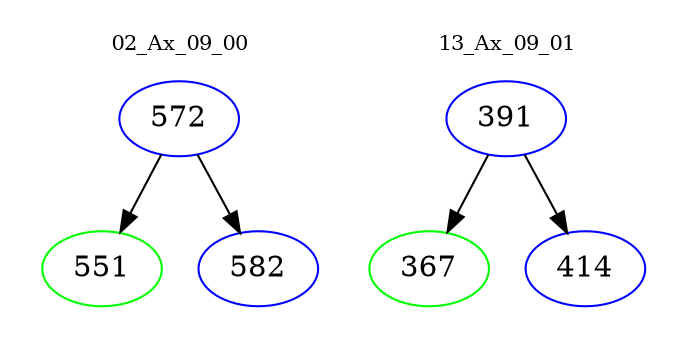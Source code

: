 digraph{
subgraph cluster_0 {
color = white
label = "02_Ax_09_00";
fontsize=10;
T0_572 [label="572", color="blue"]
T0_572 -> T0_551 [color="black"]
T0_551 [label="551", color="green"]
T0_572 -> T0_582 [color="black"]
T0_582 [label="582", color="blue"]
}
subgraph cluster_1 {
color = white
label = "13_Ax_09_01";
fontsize=10;
T1_391 [label="391", color="blue"]
T1_391 -> T1_367 [color="black"]
T1_367 [label="367", color="green"]
T1_391 -> T1_414 [color="black"]
T1_414 [label="414", color="blue"]
}
}
